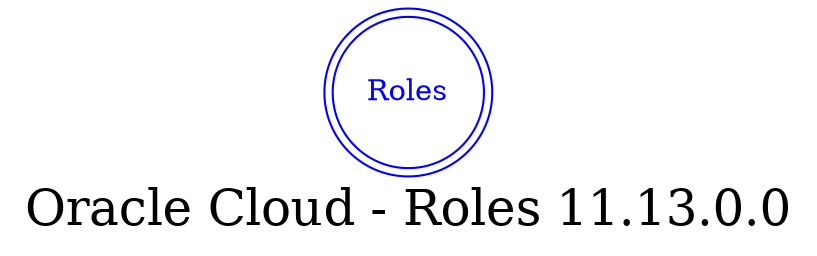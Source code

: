 digraph LexiconGraph {
graph[label="Oracle Cloud - Roles 11.13.0.0", fontsize=24]
splines=true
"Roles" [color=blue, fontcolor=blue, shape=doublecircle]
}
